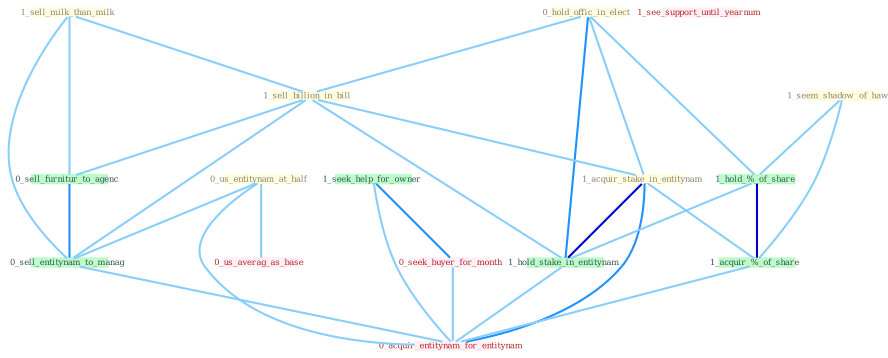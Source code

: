 Graph G{ 
    node
    [shape=polygon,style=filled,width=.5,height=.06,color="#BDFCC9",fixedsize=true,fontsize=4,
    fontcolor="#2f4f4f"];
    {node
    [color="#ffffe0", fontcolor="#8b7d6b"] "0_us_entitynam_at_half " "1_sell_milk_than_milk " "0_hold_offic_in_elect " "1_seem_shadow_of_hawk " "1_sell_billion_in_bill " "1_acquir_stake_in_entitynam "}
{node [color="#fff0f5", fontcolor="#b22222"] "0_seek_buyer_for_month " "1_see_support_until_yearnum " "0_us_averag_as_base " "0_acquir_entitynam_for_entitynam "}
edge [color="#B0E2FF"];

	"0_us_entitynam_at_half " -- "0_us_averag_as_base " [w="1", color="#87cefa" ];
	"0_us_entitynam_at_half " -- "0_sell_entitynam_to_manag " [w="1", color="#87cefa" ];
	"0_us_entitynam_at_half " -- "0_acquir_entitynam_for_entitynam " [w="1", color="#87cefa" ];
	"1_sell_milk_than_milk " -- "1_sell_billion_in_bill " [w="1", color="#87cefa" ];
	"1_sell_milk_than_milk " -- "0_sell_furnitur_to_agenc " [w="1", color="#87cefa" ];
	"1_sell_milk_than_milk " -- "0_sell_entitynam_to_manag " [w="1", color="#87cefa" ];
	"0_hold_offic_in_elect " -- "1_sell_billion_in_bill " [w="1", color="#87cefa" ];
	"0_hold_offic_in_elect " -- "1_acquir_stake_in_entitynam " [w="1", color="#87cefa" ];
	"0_hold_offic_in_elect " -- "1_hold_%_of_share " [w="1", color="#87cefa" ];
	"0_hold_offic_in_elect " -- "1_hold_stake_in_entitynam " [w="2", color="#1e90ff" , len=0.8];
	"1_seem_shadow_of_hawk " -- "1_hold_%_of_share " [w="1", color="#87cefa" ];
	"1_seem_shadow_of_hawk " -- "1_acquir_%_of_share " [w="1", color="#87cefa" ];
	"1_sell_billion_in_bill " -- "1_acquir_stake_in_entitynam " [w="1", color="#87cefa" ];
	"1_sell_billion_in_bill " -- "1_hold_stake_in_entitynam " [w="1", color="#87cefa" ];
	"1_sell_billion_in_bill " -- "0_sell_furnitur_to_agenc " [w="1", color="#87cefa" ];
	"1_sell_billion_in_bill " -- "0_sell_entitynam_to_manag " [w="1", color="#87cefa" ];
	"1_acquir_stake_in_entitynam " -- "1_hold_stake_in_entitynam " [w="3", color="#0000cd" , len=0.6];
	"1_acquir_stake_in_entitynam " -- "1_acquir_%_of_share " [w="1", color="#87cefa" ];
	"1_acquir_stake_in_entitynam " -- "0_acquir_entitynam_for_entitynam " [w="2", color="#1e90ff" , len=0.8];
	"1_hold_%_of_share " -- "1_hold_stake_in_entitynam " [w="1", color="#87cefa" ];
	"1_hold_%_of_share " -- "1_acquir_%_of_share " [w="3", color="#0000cd" , len=0.6];
	"1_hold_stake_in_entitynam " -- "0_acquir_entitynam_for_entitynam " [w="1", color="#87cefa" ];
	"1_seek_help_for_owner " -- "0_seek_buyer_for_month " [w="2", color="#1e90ff" , len=0.8];
	"1_seek_help_for_owner " -- "0_acquir_entitynam_for_entitynam " [w="1", color="#87cefa" ];
	"0_seek_buyer_for_month " -- "0_acquir_entitynam_for_entitynam " [w="1", color="#87cefa" ];
	"1_acquir_%_of_share " -- "0_acquir_entitynam_for_entitynam " [w="1", color="#87cefa" ];
	"0_sell_furnitur_to_agenc " -- "0_sell_entitynam_to_manag " [w="2", color="#1e90ff" , len=0.8];
	"0_sell_entitynam_to_manag " -- "0_acquir_entitynam_for_entitynam " [w="1", color="#87cefa" ];
}